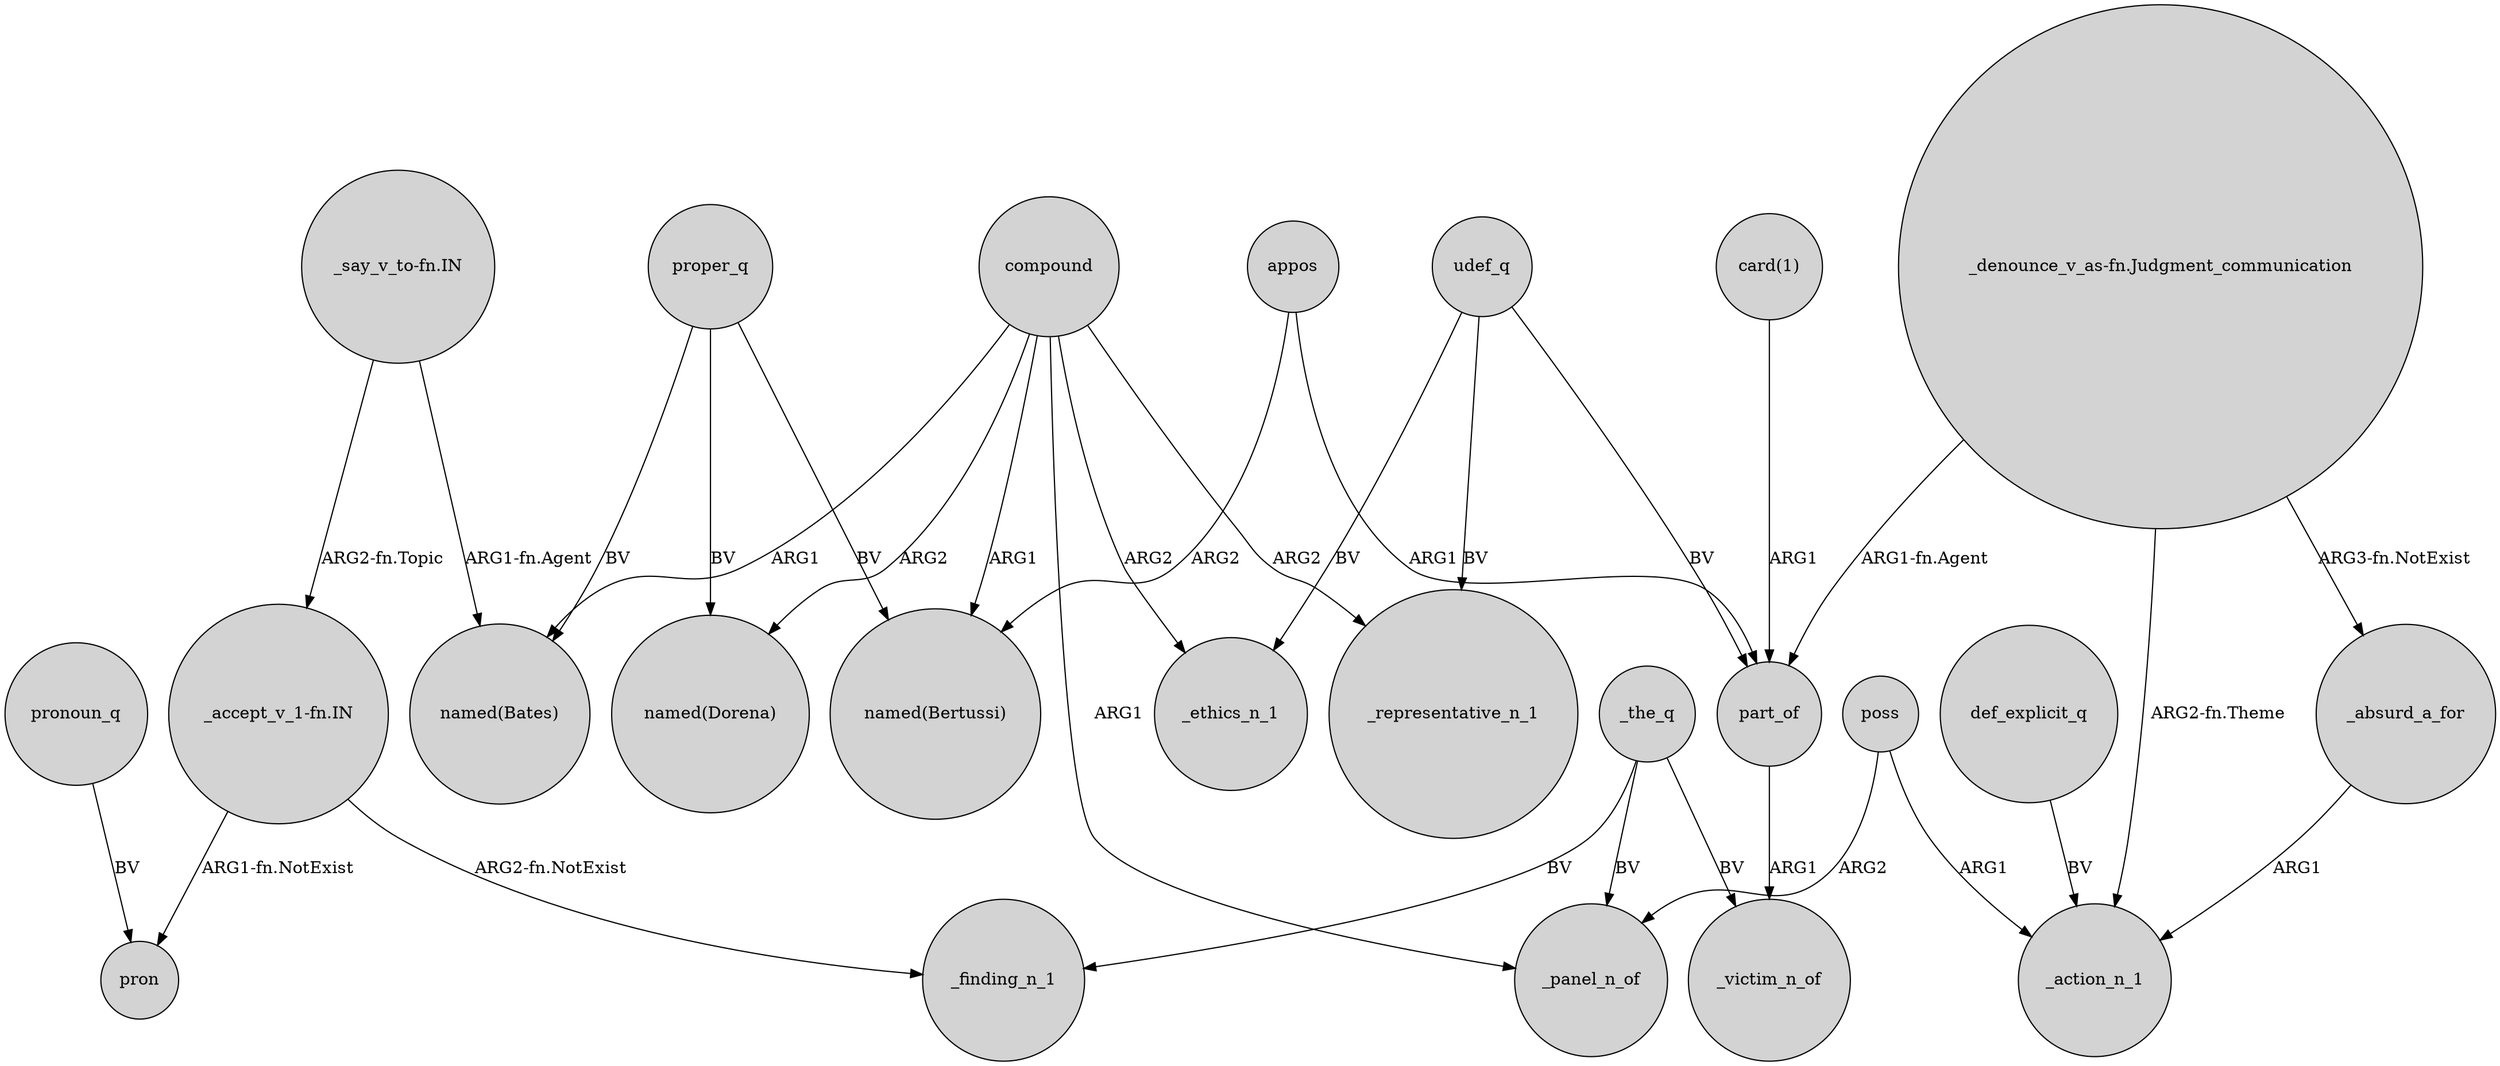digraph {
	node [shape=circle style=filled]
	appos -> "named(Bertussi)" [label=ARG2]
	proper_q -> "named(Bates)" [label=BV]
	udef_q -> part_of [label=BV]
	udef_q -> _ethics_n_1 [label=BV]
	compound -> "named(Bates)" [label=ARG1]
	_the_q -> _victim_n_of [label=BV]
	part_of -> _victim_n_of [label=ARG1]
	compound -> _ethics_n_1 [label=ARG2]
	"_accept_v_1-fn.IN" -> pron [label="ARG1-fn.NotExist"]
	appos -> part_of [label=ARG1]
	"_denounce_v_as-fn.Judgment_communication" -> _action_n_1 [label="ARG2-fn.Theme"]
	def_explicit_q -> _action_n_1 [label=BV]
	_the_q -> _finding_n_1 [label=BV]
	proper_q -> "named(Bertussi)" [label=BV]
	poss -> _panel_n_of [label=ARG2]
	compound -> _panel_n_of [label=ARG1]
	pronoun_q -> pron [label=BV]
	compound -> _representative_n_1 [label=ARG2]
	"_denounce_v_as-fn.Judgment_communication" -> part_of [label="ARG1-fn.Agent"]
	"_say_v_to-fn.IN" -> "_accept_v_1-fn.IN" [label="ARG2-fn.Topic"]
	_the_q -> _panel_n_of [label=BV]
	"_denounce_v_as-fn.Judgment_communication" -> _absurd_a_for [label="ARG3-fn.NotExist"]
	poss -> _action_n_1 [label=ARG1]
	_absurd_a_for -> _action_n_1 [label=ARG1]
	compound -> "named(Bertussi)" [label=ARG1]
	compound -> "named(Dorena)" [label=ARG2]
	udef_q -> _representative_n_1 [label=BV]
	"card(1)" -> part_of [label=ARG1]
	"_say_v_to-fn.IN" -> "named(Bates)" [label="ARG1-fn.Agent"]
	proper_q -> "named(Dorena)" [label=BV]
	"_accept_v_1-fn.IN" -> _finding_n_1 [label="ARG2-fn.NotExist"]
}
